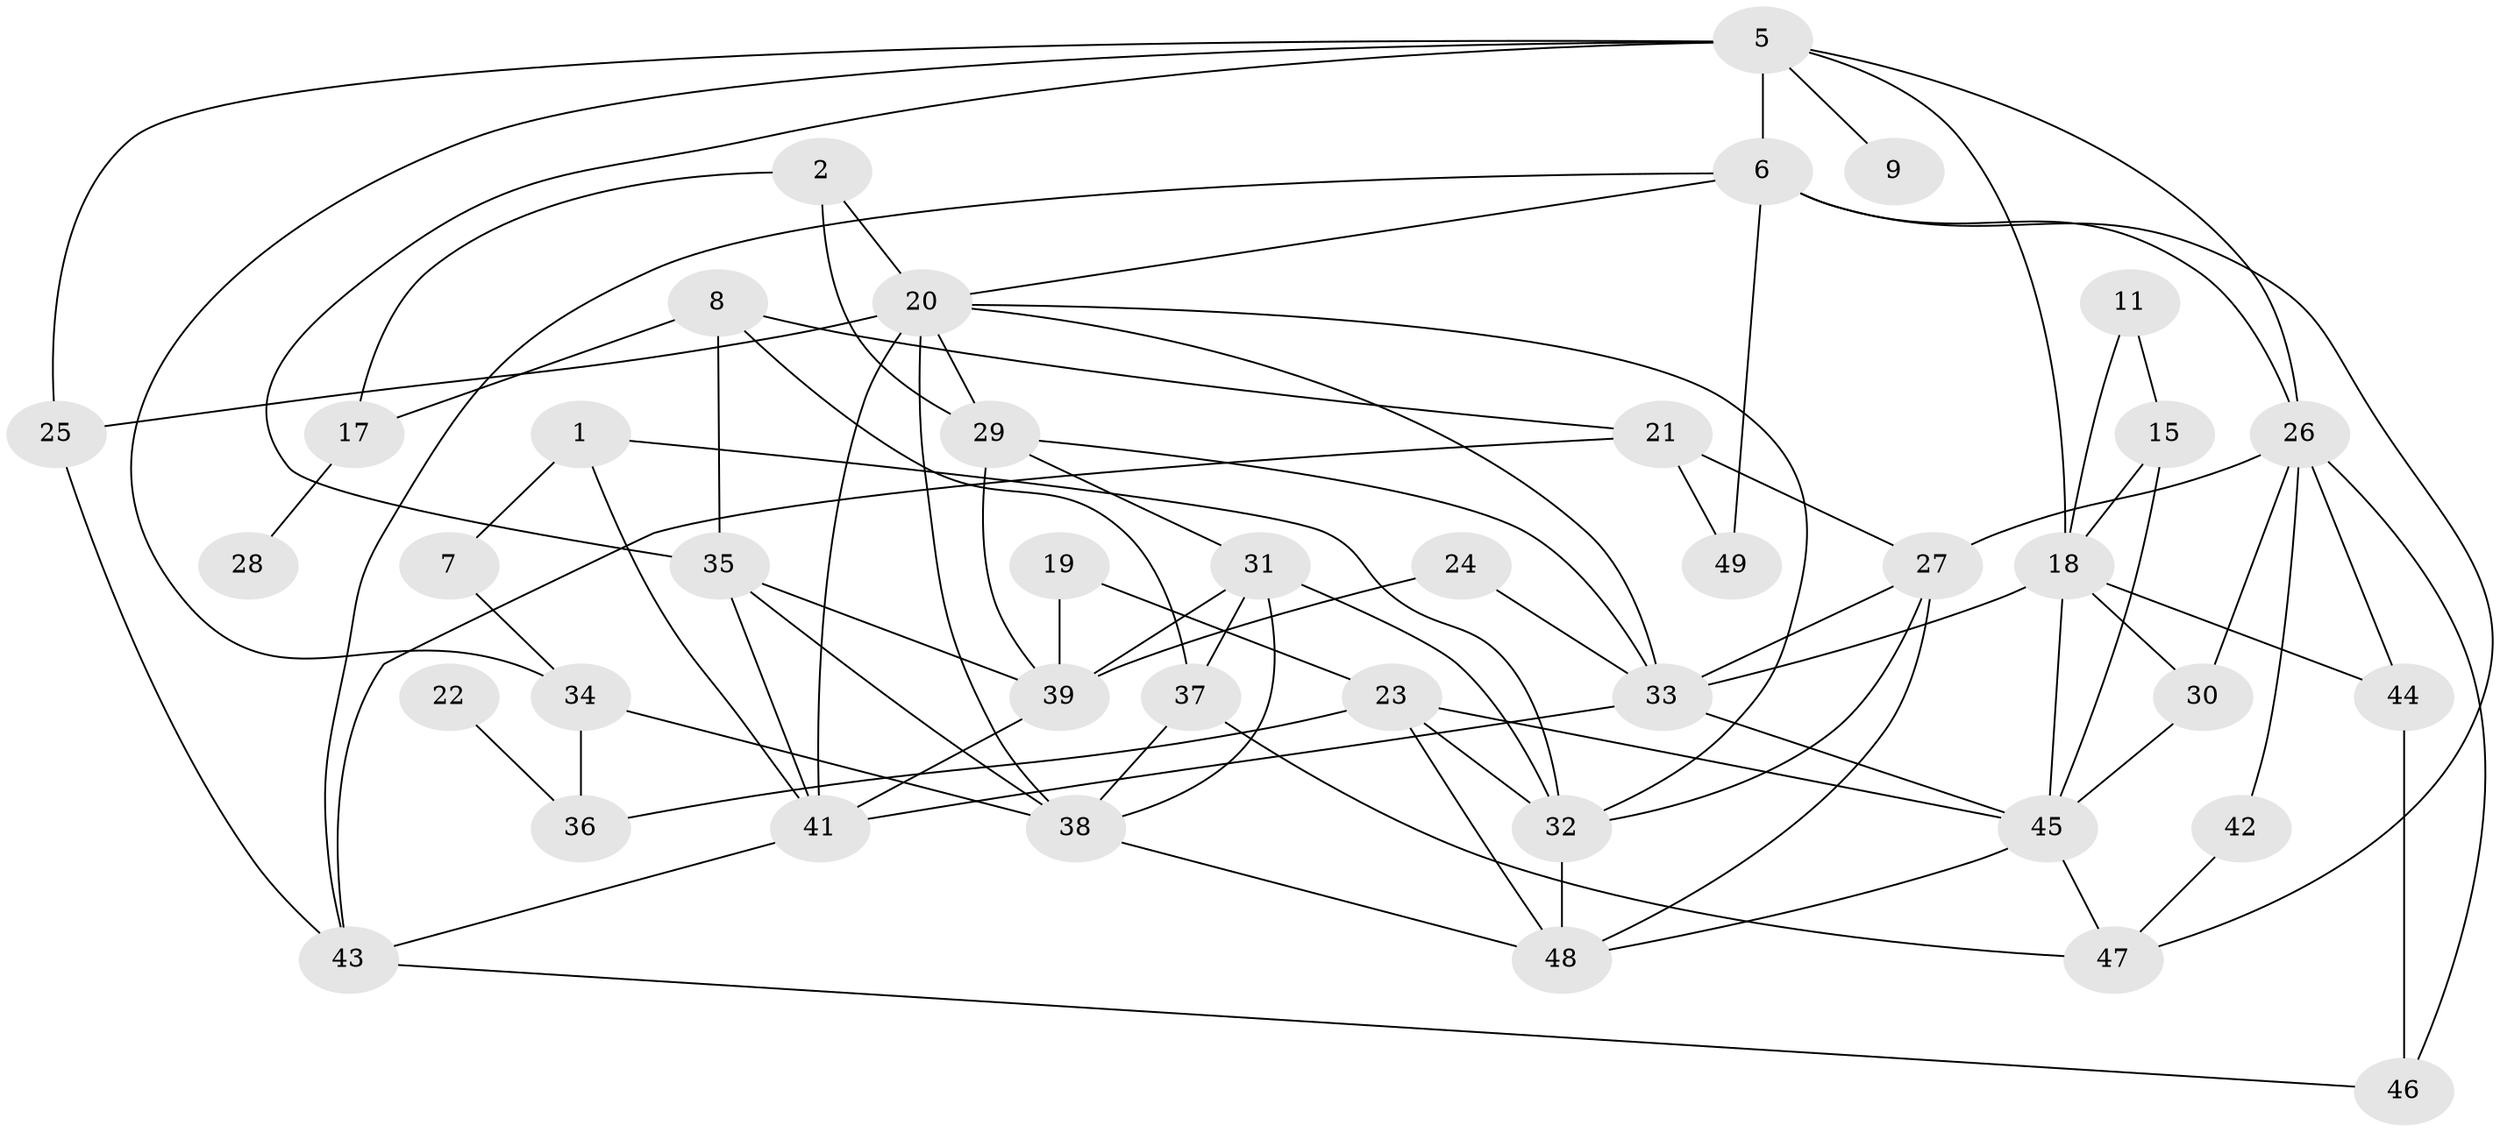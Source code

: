 // original degree distribution, {2: 0.18556701030927836, 3: 0.26804123711340205, 1: 0.16494845360824742, 4: 0.12371134020618557, 0: 0.08247422680412371, 5: 0.08247422680412371, 6: 0.061855670103092786, 8: 0.010309278350515464, 7: 0.020618556701030927}
// Generated by graph-tools (version 1.1) at 2025/00/03/09/25 03:00:47]
// undirected, 41 vertices, 85 edges
graph export_dot {
graph [start="1"]
  node [color=gray90,style=filled];
  1;
  2;
  5;
  6;
  7;
  8;
  9;
  11;
  15;
  17;
  18;
  19;
  20;
  21;
  22;
  23;
  24;
  25;
  26;
  27;
  28;
  29;
  30;
  31;
  32;
  33;
  34;
  35;
  36;
  37;
  38;
  39;
  41;
  42;
  43;
  44;
  45;
  46;
  47;
  48;
  49;
  1 -- 7 [weight=1.0];
  1 -- 32 [weight=1.0];
  1 -- 41 [weight=1.0];
  2 -- 17 [weight=1.0];
  2 -- 20 [weight=1.0];
  2 -- 29 [weight=1.0];
  5 -- 6 [weight=1.0];
  5 -- 9 [weight=1.0];
  5 -- 18 [weight=1.0];
  5 -- 25 [weight=1.0];
  5 -- 26 [weight=1.0];
  5 -- 34 [weight=1.0];
  5 -- 35 [weight=1.0];
  6 -- 20 [weight=1.0];
  6 -- 26 [weight=2.0];
  6 -- 43 [weight=1.0];
  6 -- 47 [weight=1.0];
  6 -- 49 [weight=1.0];
  7 -- 34 [weight=1.0];
  8 -- 17 [weight=1.0];
  8 -- 21 [weight=1.0];
  8 -- 35 [weight=1.0];
  8 -- 37 [weight=1.0];
  11 -- 15 [weight=1.0];
  11 -- 18 [weight=1.0];
  15 -- 18 [weight=1.0];
  15 -- 45 [weight=1.0];
  17 -- 28 [weight=1.0];
  18 -- 30 [weight=1.0];
  18 -- 33 [weight=1.0];
  18 -- 44 [weight=1.0];
  18 -- 45 [weight=1.0];
  19 -- 23 [weight=1.0];
  19 -- 39 [weight=1.0];
  20 -- 25 [weight=1.0];
  20 -- 29 [weight=1.0];
  20 -- 32 [weight=1.0];
  20 -- 33 [weight=1.0];
  20 -- 38 [weight=1.0];
  20 -- 41 [weight=2.0];
  21 -- 27 [weight=1.0];
  21 -- 43 [weight=2.0];
  21 -- 49 [weight=1.0];
  22 -- 36 [weight=1.0];
  23 -- 32 [weight=1.0];
  23 -- 36 [weight=1.0];
  23 -- 45 [weight=1.0];
  23 -- 48 [weight=1.0];
  24 -- 33 [weight=1.0];
  24 -- 39 [weight=1.0];
  25 -- 43 [weight=1.0];
  26 -- 27 [weight=1.0];
  26 -- 30 [weight=1.0];
  26 -- 42 [weight=1.0];
  26 -- 44 [weight=1.0];
  26 -- 46 [weight=1.0];
  27 -- 32 [weight=1.0];
  27 -- 33 [weight=1.0];
  27 -- 48 [weight=1.0];
  29 -- 31 [weight=1.0];
  29 -- 33 [weight=1.0];
  29 -- 39 [weight=1.0];
  30 -- 45 [weight=1.0];
  31 -- 32 [weight=1.0];
  31 -- 37 [weight=2.0];
  31 -- 38 [weight=1.0];
  31 -- 39 [weight=1.0];
  32 -- 48 [weight=1.0];
  33 -- 41 [weight=1.0];
  33 -- 45 [weight=1.0];
  34 -- 36 [weight=1.0];
  34 -- 38 [weight=1.0];
  35 -- 38 [weight=1.0];
  35 -- 39 [weight=1.0];
  35 -- 41 [weight=1.0];
  37 -- 38 [weight=1.0];
  37 -- 47 [weight=1.0];
  38 -- 48 [weight=1.0];
  39 -- 41 [weight=1.0];
  41 -- 43 [weight=1.0];
  42 -- 47 [weight=1.0];
  43 -- 46 [weight=1.0];
  44 -- 46 [weight=1.0];
  45 -- 47 [weight=1.0];
  45 -- 48 [weight=1.0];
}
